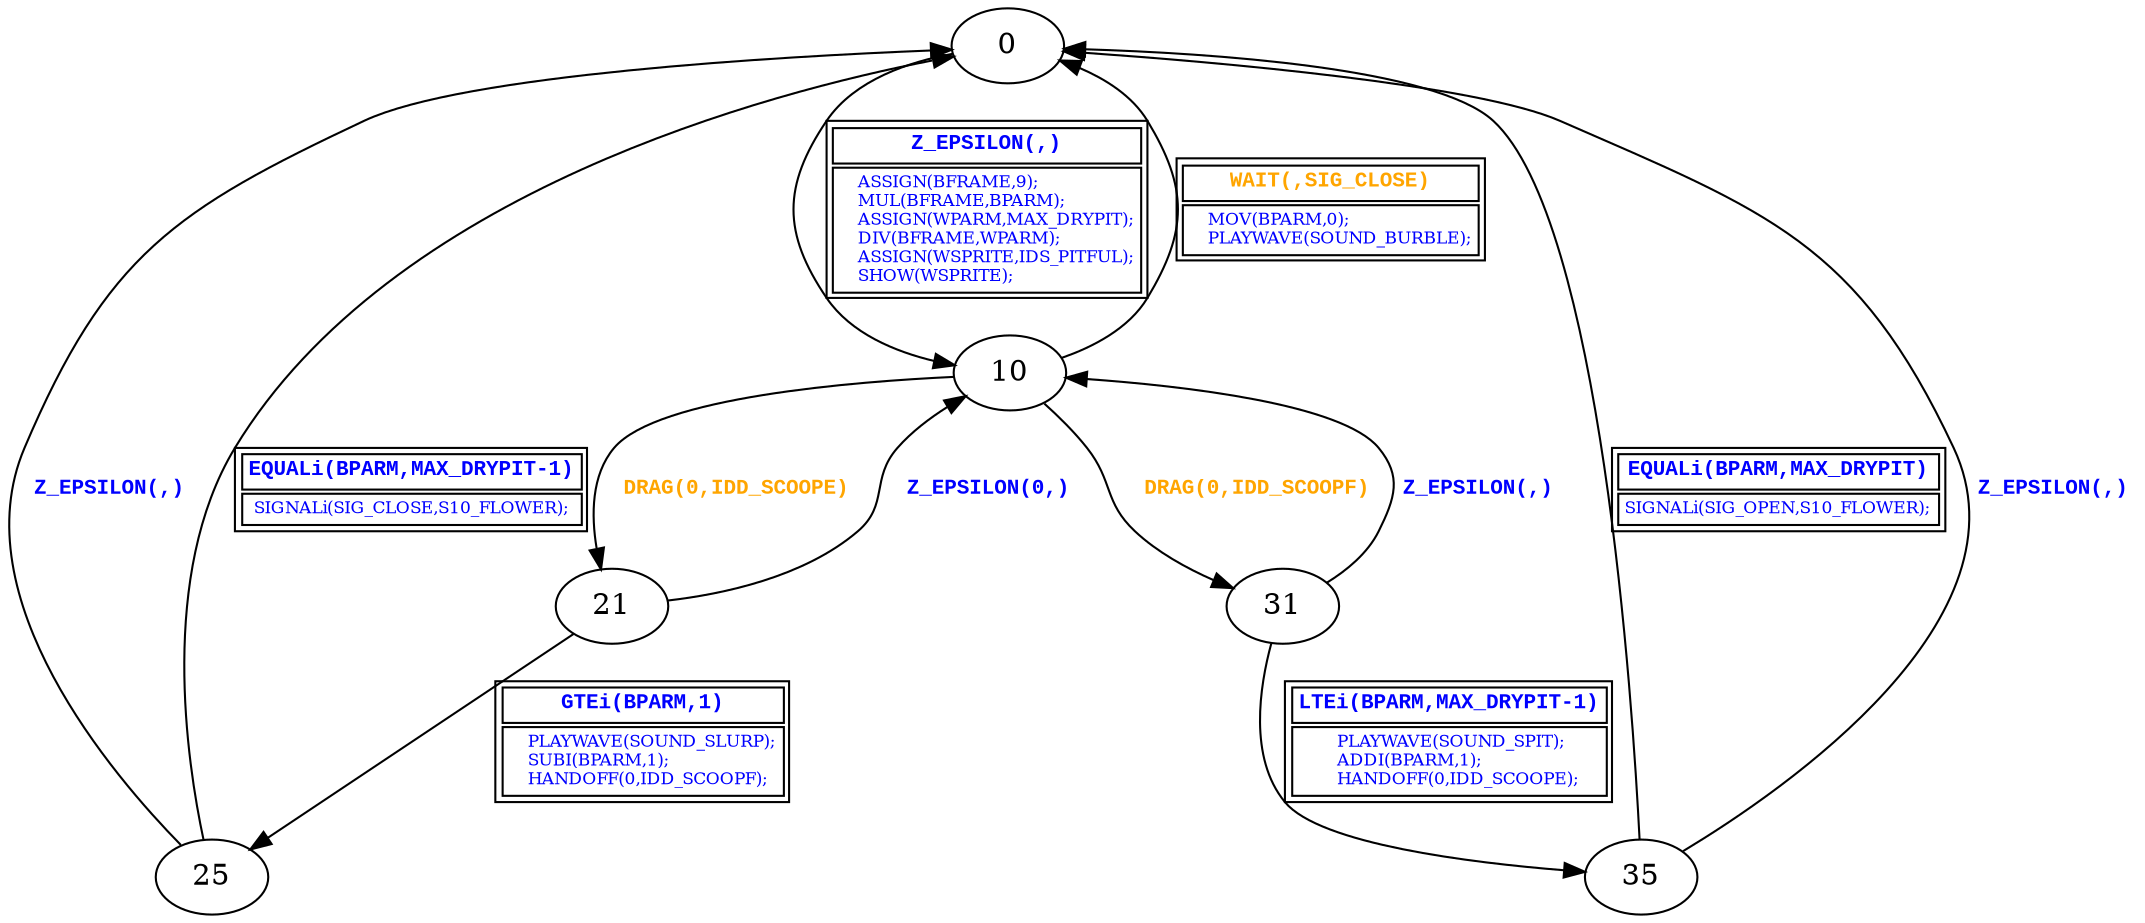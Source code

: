 digraph {
 node [shape=oval];
"0" -> "10"[fontcolor=blue, label=< <table border="1"><tr><td><font face="Courier New" point-size="10"><b>Z_EPSILON(,)<br align="left"/></b></font></td></tr>
<tr><td><font point-size="8" color ="blue">    ASSIGN(BFRAME,9);<br align="left"/>    MUL(BFRAME,BPARM);<br align="left"/>    ASSIGN(WPARM,MAX_DRYPIT);<br align="left"/>    DIV(BFRAME,WPARM);<br align="left"/>    ASSIGN(WSPRITE,IDS_PITFUL);<br align="left"/>    SHOW(WSPRITE);<br align="left"/></font></td></tr></table>>];
"10" -> "21"[fontcolor=orange, label=< <table border="0"><tr><td><font face="Courier New" point-size="10"><b>DRAG(0,IDD_SCOOPE)<br align="left"/></b></font></td></tr>
</table>>];
"10" -> "31"[fontcolor=orange, label=< <table border="0"><tr><td><font face="Courier New" point-size="10"><b>DRAG(0,IDD_SCOOPF)<br align="left"/></b></font></td></tr>
</table>>];
"10" -> "0"[fontcolor=orange, label=< <table border="1"><tr><td><font face="Courier New" point-size="10"><b>WAIT(,SIG_CLOSE)<br align="left"/></b></font></td></tr>
<tr><td><font point-size="8" color ="blue">    MOV(BPARM,0);<br align="left"/>    PLAYWAVE(SOUND_BURBLE);<br align="left"/></font></td></tr></table>>];
"21" -> "25"[fontcolor=blue, label=< <table border="1"><tr><td><font face="Courier New" point-size="10"><b>GTEi(BPARM,1)<br align="left"/></b></font></td></tr>
<tr><td><font point-size="8" color ="blue">    PLAYWAVE(SOUND_SLURP);<br align="left"/>    SUBI(BPARM,1);<br align="left"/>    HANDOFF(0,IDD_SCOOPF);<br align="left"/></font></td></tr></table>>];
"21" -> "10"[fontcolor=blue, label=< <table border="0"><tr><td><font face="Courier New" point-size="10"><b>Z_EPSILON(0,)<br align="left"/></b></font></td></tr>
</table>>];
"25" -> "0"[fontcolor=blue, label=< <table border="1"><tr><td><font face="Courier New" point-size="10"><b>EQUALi(BPARM,MAX_DRYPIT-1)<br align="left"/></b></font></td></tr>
<tr><td><font point-size="8" color ="blue">SIGNALi(SIG_CLOSE,S10_FLOWER);<br align="left"/></font></td></tr></table>>];
"25" -> "0"[fontcolor=blue, label=< <table border="0"><tr><td><font face="Courier New" point-size="10"><b>Z_EPSILON(,)<br align="left"/></b></font></td></tr>
</table>>];
"31" -> "35"[fontcolor=blue, label=< <table border="1"><tr><td><font face="Courier New" point-size="10"><b>LTEi(BPARM,MAX_DRYPIT-1)<br align="left"/></b></font></td></tr>
<tr><td><font point-size="8" color ="blue">    PLAYWAVE(SOUND_SPIT);<br align="left"/>    ADDI(BPARM,1);<br align="left"/>    HANDOFF(0,IDD_SCOOPE);<br align="left"/></font></td></tr></table>>];
"31" -> "10"[fontcolor=blue, label=< <table border="0"><tr><td><font face="Courier New" point-size="10"><b>Z_EPSILON(,)<br align="left"/></b></font></td></tr>
</table>>];
"35" -> "0"[fontcolor=blue, label=< <table border="1"><tr><td><font face="Courier New" point-size="10"><b>EQUALi(BPARM,MAX_DRYPIT)<br align="left"/></b></font></td></tr>
<tr><td><font point-size="8" color ="blue">SIGNALi(SIG_OPEN,S10_FLOWER);<br align="left"/></font></td></tr></table>>];
"35" -> "0"[fontcolor=blue, label=< <table border="0"><tr><td><font face="Courier New" point-size="10"><b>Z_EPSILON(,)<br align="left"/></b></font></td></tr>
</table>>];
}
